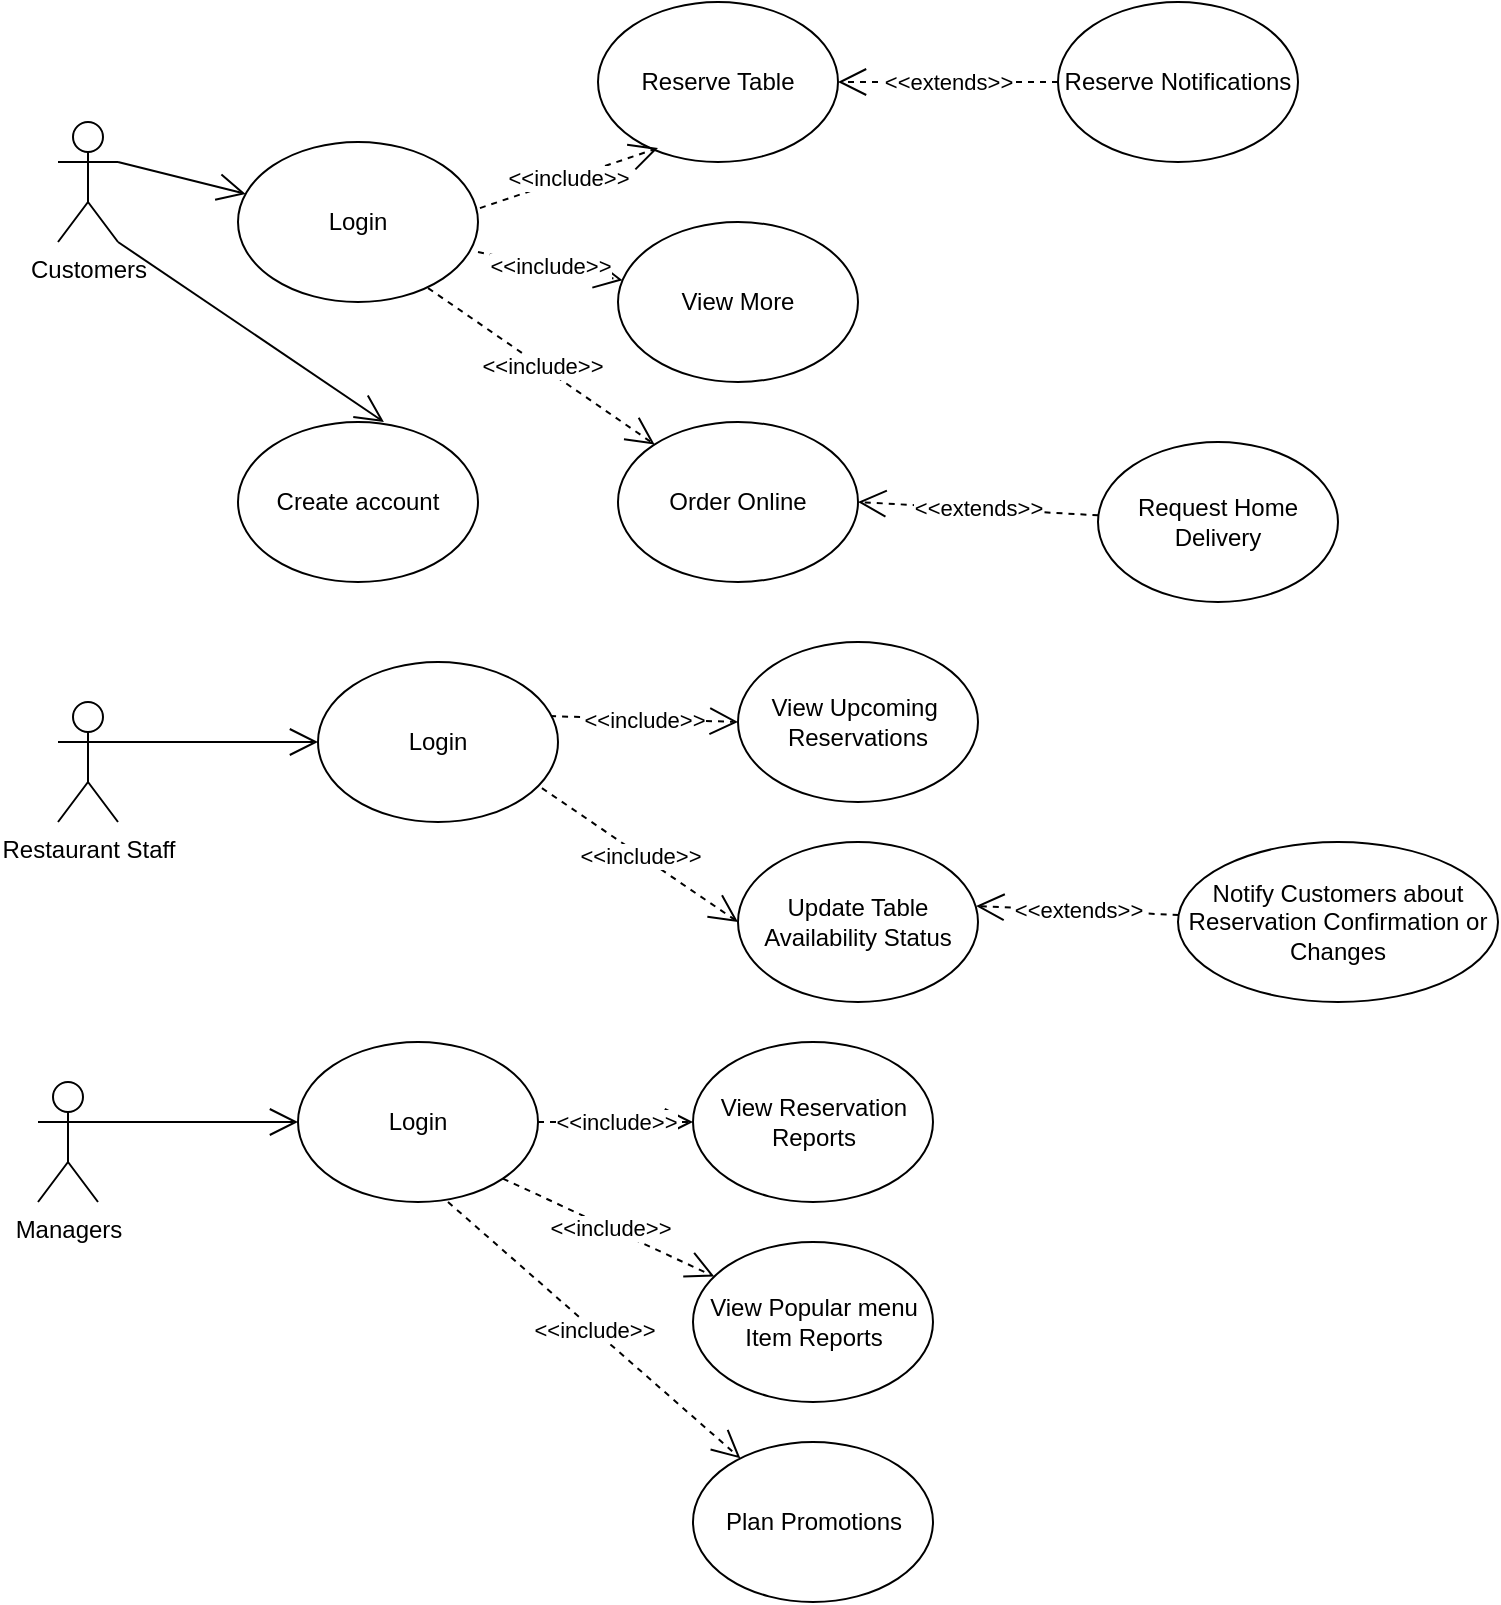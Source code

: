 <mxfile version="26.2.14">
  <diagram name="Page-1" id="AZkDb_PNq-8-Eg-TEzrB">
    <mxGraphModel dx="696" dy="724" grid="1" gridSize="10" guides="1" tooltips="1" connect="1" arrows="1" fold="1" page="1" pageScale="1" pageWidth="850" pageHeight="1100" math="0" shadow="0">
      <root>
        <mxCell id="0" />
        <mxCell id="1" parent="0" />
        <mxCell id="QDMSQeJ64wujipaBbdhu-1" value="Customers" style="shape=umlActor;verticalLabelPosition=bottom;verticalAlign=top;html=1;outlineConnect=0;" vertex="1" parent="1">
          <mxGeometry x="110" y="80" width="30" height="60" as="geometry" />
        </mxCell>
        <mxCell id="QDMSQeJ64wujipaBbdhu-2" value="Create account" style="ellipse;whiteSpace=wrap;html=1;" vertex="1" parent="1">
          <mxGeometry x="200" y="230" width="120" height="80" as="geometry" />
        </mxCell>
        <mxCell id="QDMSQeJ64wujipaBbdhu-3" value="Login" style="ellipse;whiteSpace=wrap;html=1;" vertex="1" parent="1">
          <mxGeometry x="200" y="90" width="120" height="80" as="geometry" />
        </mxCell>
        <mxCell id="QDMSQeJ64wujipaBbdhu-4" value="Restaurant Staff" style="shape=umlActor;verticalLabelPosition=bottom;verticalAlign=top;html=1;outlineConnect=0;" vertex="1" parent="1">
          <mxGeometry x="110" y="370" width="30" height="60" as="geometry" />
        </mxCell>
        <mxCell id="QDMSQeJ64wujipaBbdhu-6" value="&amp;lt;&amp;lt;include&amp;gt;&amp;gt;" style="endArrow=open;endSize=12;dashed=1;html=1;rounded=0;exitX=0.967;exitY=0.338;exitDx=0;exitDy=0;exitPerimeter=0;entryX=0;entryY=0.5;entryDx=0;entryDy=0;" edge="1" parent="1" target="QDMSQeJ64wujipaBbdhu-16">
          <mxGeometry width="160" relative="1" as="geometry">
            <mxPoint x="356.04" y="377.04" as="sourcePoint" />
            <mxPoint x="470" y="370" as="targetPoint" />
          </mxGeometry>
        </mxCell>
        <mxCell id="QDMSQeJ64wujipaBbdhu-7" value="" style="endArrow=open;endFill=1;endSize=12;html=1;rounded=0;entryX=0.608;entryY=0;entryDx=0;entryDy=0;entryPerimeter=0;exitX=1;exitY=1;exitDx=0;exitDy=0;exitPerimeter=0;" edge="1" parent="1" source="QDMSQeJ64wujipaBbdhu-1" target="QDMSQeJ64wujipaBbdhu-2">
          <mxGeometry width="160" relative="1" as="geometry">
            <mxPoint x="80" y="320" as="sourcePoint" />
            <mxPoint x="240" y="320" as="targetPoint" />
          </mxGeometry>
        </mxCell>
        <mxCell id="QDMSQeJ64wujipaBbdhu-8" value="Reserve Table" style="ellipse;whiteSpace=wrap;html=1;" vertex="1" parent="1">
          <mxGeometry x="380" y="20" width="120" height="80" as="geometry" />
        </mxCell>
        <mxCell id="QDMSQeJ64wujipaBbdhu-9" value="View More" style="ellipse;whiteSpace=wrap;html=1;" vertex="1" parent="1">
          <mxGeometry x="390" y="130" width="120" height="80" as="geometry" />
        </mxCell>
        <mxCell id="QDMSQeJ64wujipaBbdhu-10" value="Order Online" style="ellipse;whiteSpace=wrap;html=1;" vertex="1" parent="1">
          <mxGeometry x="390" y="230" width="120" height="80" as="geometry" />
        </mxCell>
        <mxCell id="QDMSQeJ64wujipaBbdhu-13" value="&amp;lt;&amp;lt;include&amp;gt;&amp;gt;" style="endArrow=open;endSize=12;dashed=1;html=1;rounded=0;exitX=1.008;exitY=0.413;exitDx=0;exitDy=0;exitPerimeter=0;entryX=0.25;entryY=0.913;entryDx=0;entryDy=0;entryPerimeter=0;" edge="1" parent="1" source="QDMSQeJ64wujipaBbdhu-3" target="QDMSQeJ64wujipaBbdhu-8">
          <mxGeometry width="160" relative="1" as="geometry">
            <mxPoint x="366" y="407" as="sourcePoint" />
            <mxPoint x="490" y="380" as="targetPoint" />
          </mxGeometry>
        </mxCell>
        <mxCell id="QDMSQeJ64wujipaBbdhu-14" value="&amp;lt;&amp;lt;include&amp;gt;&amp;gt;" style="endArrow=open;endSize=12;dashed=1;html=1;rounded=0;exitX=1;exitY=0.688;exitDx=0;exitDy=0;exitPerimeter=0;" edge="1" parent="1" source="QDMSQeJ64wujipaBbdhu-3" target="QDMSQeJ64wujipaBbdhu-9">
          <mxGeometry width="160" relative="1" as="geometry">
            <mxPoint x="376" y="417" as="sourcePoint" />
            <mxPoint x="500" y="390" as="targetPoint" />
          </mxGeometry>
        </mxCell>
        <mxCell id="QDMSQeJ64wujipaBbdhu-15" value="&amp;lt;&amp;lt;include&amp;gt;&amp;gt;" style="endArrow=open;endSize=12;dashed=1;html=1;rounded=0;exitX=0.792;exitY=0.913;exitDx=0;exitDy=0;exitPerimeter=0;" edge="1" parent="1" source="QDMSQeJ64wujipaBbdhu-3" target="QDMSQeJ64wujipaBbdhu-10">
          <mxGeometry width="160" relative="1" as="geometry">
            <mxPoint x="386" y="427" as="sourcePoint" />
            <mxPoint x="510" y="400" as="targetPoint" />
          </mxGeometry>
        </mxCell>
        <mxCell id="QDMSQeJ64wujipaBbdhu-16" value="View Upcoming&amp;nbsp;&lt;br&gt;Reservations" style="ellipse;whiteSpace=wrap;html=1;" vertex="1" parent="1">
          <mxGeometry x="450" y="340" width="120" height="80" as="geometry" />
        </mxCell>
        <mxCell id="QDMSQeJ64wujipaBbdhu-17" value="" style="endArrow=open;endFill=1;endSize=12;html=1;rounded=0;exitX=1;exitY=0.333;exitDx=0;exitDy=0;exitPerimeter=0;" edge="1" parent="1" source="QDMSQeJ64wujipaBbdhu-1" target="QDMSQeJ64wujipaBbdhu-3">
          <mxGeometry width="160" relative="1" as="geometry">
            <mxPoint x="150" y="150" as="sourcePoint" />
            <mxPoint x="283" y="240" as="targetPoint" />
          </mxGeometry>
        </mxCell>
        <mxCell id="QDMSQeJ64wujipaBbdhu-18" value="Reserve Notifications" style="ellipse;whiteSpace=wrap;html=1;" vertex="1" parent="1">
          <mxGeometry x="610" y="20" width="120" height="80" as="geometry" />
        </mxCell>
        <mxCell id="QDMSQeJ64wujipaBbdhu-19" value="&amp;lt;&amp;lt;extends&amp;gt;&amp;gt;" style="endArrow=open;endSize=12;dashed=1;html=1;rounded=0;entryX=1;entryY=0.5;entryDx=0;entryDy=0;" edge="1" parent="1" source="QDMSQeJ64wujipaBbdhu-18" target="QDMSQeJ64wujipaBbdhu-8">
          <mxGeometry width="160" relative="1" as="geometry">
            <mxPoint x="331" y="133" as="sourcePoint" />
            <mxPoint x="420" y="103" as="targetPoint" />
          </mxGeometry>
        </mxCell>
        <mxCell id="QDMSQeJ64wujipaBbdhu-20" value="Request Home Delivery" style="ellipse;whiteSpace=wrap;html=1;" vertex="1" parent="1">
          <mxGeometry x="630" y="240" width="120" height="80" as="geometry" />
        </mxCell>
        <mxCell id="QDMSQeJ64wujipaBbdhu-21" value="&amp;lt;&amp;lt;extends&amp;gt;&amp;gt;" style="endArrow=open;endSize=12;dashed=1;html=1;rounded=0;entryX=1;entryY=0.5;entryDx=0;entryDy=0;" edge="1" parent="1" source="QDMSQeJ64wujipaBbdhu-20" target="QDMSQeJ64wujipaBbdhu-10">
          <mxGeometry width="160" relative="1" as="geometry">
            <mxPoint x="351" y="353" as="sourcePoint" />
            <mxPoint x="520" y="280" as="targetPoint" />
          </mxGeometry>
        </mxCell>
        <mxCell id="QDMSQeJ64wujipaBbdhu-22" value="&amp;lt;&amp;lt;include&amp;gt;&amp;gt;" style="endArrow=open;endSize=12;dashed=1;html=1;rounded=0;exitX=0.933;exitY=0.788;exitDx=0;exitDy=0;exitPerimeter=0;entryX=0;entryY=0.5;entryDx=0;entryDy=0;" edge="1" parent="1" target="QDMSQeJ64wujipaBbdhu-23">
          <mxGeometry width="160" relative="1" as="geometry">
            <mxPoint x="351.96" y="413.04" as="sourcePoint" />
            <mxPoint x="457" y="450" as="targetPoint" />
          </mxGeometry>
        </mxCell>
        <mxCell id="QDMSQeJ64wujipaBbdhu-23" value="Update Table&lt;br&gt;Availability Status" style="ellipse;whiteSpace=wrap;html=1;" vertex="1" parent="1">
          <mxGeometry x="450" y="440" width="120" height="80" as="geometry" />
        </mxCell>
        <mxCell id="QDMSQeJ64wujipaBbdhu-24" value="Notify Customers about Reservation Confirmation or Changes" style="ellipse;whiteSpace=wrap;html=1;" vertex="1" parent="1">
          <mxGeometry x="670" y="440" width="160" height="80" as="geometry" />
        </mxCell>
        <mxCell id="QDMSQeJ64wujipaBbdhu-25" value="&amp;lt;&amp;lt;extends&amp;gt;&amp;gt;" style="endArrow=open;endSize=12;dashed=1;html=1;rounded=0;entryX=0.992;entryY=0.4;entryDx=0;entryDy=0;entryPerimeter=0;" edge="1" parent="1" source="QDMSQeJ64wujipaBbdhu-24" target="QDMSQeJ64wujipaBbdhu-23">
          <mxGeometry width="160" relative="1" as="geometry">
            <mxPoint x="391" y="553" as="sourcePoint" />
            <mxPoint x="550" y="480" as="targetPoint" />
          </mxGeometry>
        </mxCell>
        <mxCell id="QDMSQeJ64wujipaBbdhu-26" value="Managers" style="shape=umlActor;verticalLabelPosition=bottom;verticalAlign=top;html=1;outlineConnect=0;" vertex="1" parent="1">
          <mxGeometry x="100" y="560" width="30" height="60" as="geometry" />
        </mxCell>
        <mxCell id="QDMSQeJ64wujipaBbdhu-27" value="Login" style="ellipse;whiteSpace=wrap;html=1;" vertex="1" parent="1">
          <mxGeometry x="240" y="350" width="120" height="80" as="geometry" />
        </mxCell>
        <mxCell id="QDMSQeJ64wujipaBbdhu-28" value="" style="endArrow=open;endFill=1;endSize=12;html=1;rounded=0;entryX=0;entryY=0.5;entryDx=0;entryDy=0;exitX=1;exitY=0.333;exitDx=0;exitDy=0;exitPerimeter=0;" edge="1" parent="1" target="QDMSQeJ64wujipaBbdhu-27">
          <mxGeometry width="160" relative="1" as="geometry">
            <mxPoint x="140" y="390" as="sourcePoint" />
            <mxPoint x="283" y="240" as="targetPoint" />
          </mxGeometry>
        </mxCell>
        <mxCell id="QDMSQeJ64wujipaBbdhu-29" value="Login" style="ellipse;whiteSpace=wrap;html=1;" vertex="1" parent="1">
          <mxGeometry x="230" y="540" width="120" height="80" as="geometry" />
        </mxCell>
        <mxCell id="QDMSQeJ64wujipaBbdhu-30" value="" style="endArrow=open;endFill=1;endSize=12;html=1;rounded=0;entryX=0;entryY=0.5;entryDx=0;entryDy=0;exitX=1;exitY=0.333;exitDx=0;exitDy=0;exitPerimeter=0;" edge="1" parent="1" target="QDMSQeJ64wujipaBbdhu-29">
          <mxGeometry width="160" relative="1" as="geometry">
            <mxPoint x="130" y="580" as="sourcePoint" />
            <mxPoint x="273" y="430" as="targetPoint" />
          </mxGeometry>
        </mxCell>
        <mxCell id="QDMSQeJ64wujipaBbdhu-31" value="View Reservation&lt;br&gt;Reports" style="ellipse;whiteSpace=wrap;html=1;" vertex="1" parent="1">
          <mxGeometry x="427.5" y="540" width="120" height="80" as="geometry" />
        </mxCell>
        <mxCell id="QDMSQeJ64wujipaBbdhu-32" value="View Popular menu&lt;br&gt;Item Reports" style="ellipse;whiteSpace=wrap;html=1;" vertex="1" parent="1">
          <mxGeometry x="427.5" y="640" width="120" height="80" as="geometry" />
        </mxCell>
        <mxCell id="QDMSQeJ64wujipaBbdhu-33" value="Plan Promotions" style="ellipse;whiteSpace=wrap;html=1;" vertex="1" parent="1">
          <mxGeometry x="427.5" y="740" width="120" height="80" as="geometry" />
        </mxCell>
        <mxCell id="QDMSQeJ64wujipaBbdhu-34" value="&amp;lt;&amp;lt;include&amp;gt;&amp;gt;" style="endArrow=open;endSize=12;dashed=1;html=1;rounded=0;exitX=1;exitY=0.5;exitDx=0;exitDy=0;" edge="1" parent="1" target="QDMSQeJ64wujipaBbdhu-31" source="QDMSQeJ64wujipaBbdhu-29">
          <mxGeometry width="160" relative="1" as="geometry">
            <mxPoint x="358.5" y="633" as="sourcePoint" />
            <mxPoint x="527.5" y="890" as="targetPoint" />
          </mxGeometry>
        </mxCell>
        <mxCell id="QDMSQeJ64wujipaBbdhu-35" value="&amp;lt;&amp;lt;include&amp;gt;&amp;gt;" style="endArrow=open;endSize=12;dashed=1;html=1;rounded=0;exitX=1;exitY=1;exitDx=0;exitDy=0;" edge="1" parent="1" target="QDMSQeJ64wujipaBbdhu-32" source="QDMSQeJ64wujipaBbdhu-29">
          <mxGeometry width="160" relative="1" as="geometry">
            <mxPoint x="357.5" y="655" as="sourcePoint" />
            <mxPoint x="537.5" y="900" as="targetPoint" />
          </mxGeometry>
        </mxCell>
        <mxCell id="QDMSQeJ64wujipaBbdhu-36" value="&amp;lt;&amp;lt;include&amp;gt;&amp;gt;" style="endArrow=open;endSize=12;dashed=1;html=1;rounded=0;exitX=0.625;exitY=1;exitDx=0;exitDy=0;exitPerimeter=0;" edge="1" parent="1" target="QDMSQeJ64wujipaBbdhu-33" source="QDMSQeJ64wujipaBbdhu-29">
          <mxGeometry width="160" relative="1" as="geometry">
            <mxPoint x="332.5" y="673" as="sourcePoint" />
            <mxPoint x="547.5" y="910" as="targetPoint" />
          </mxGeometry>
        </mxCell>
      </root>
    </mxGraphModel>
  </diagram>
</mxfile>
